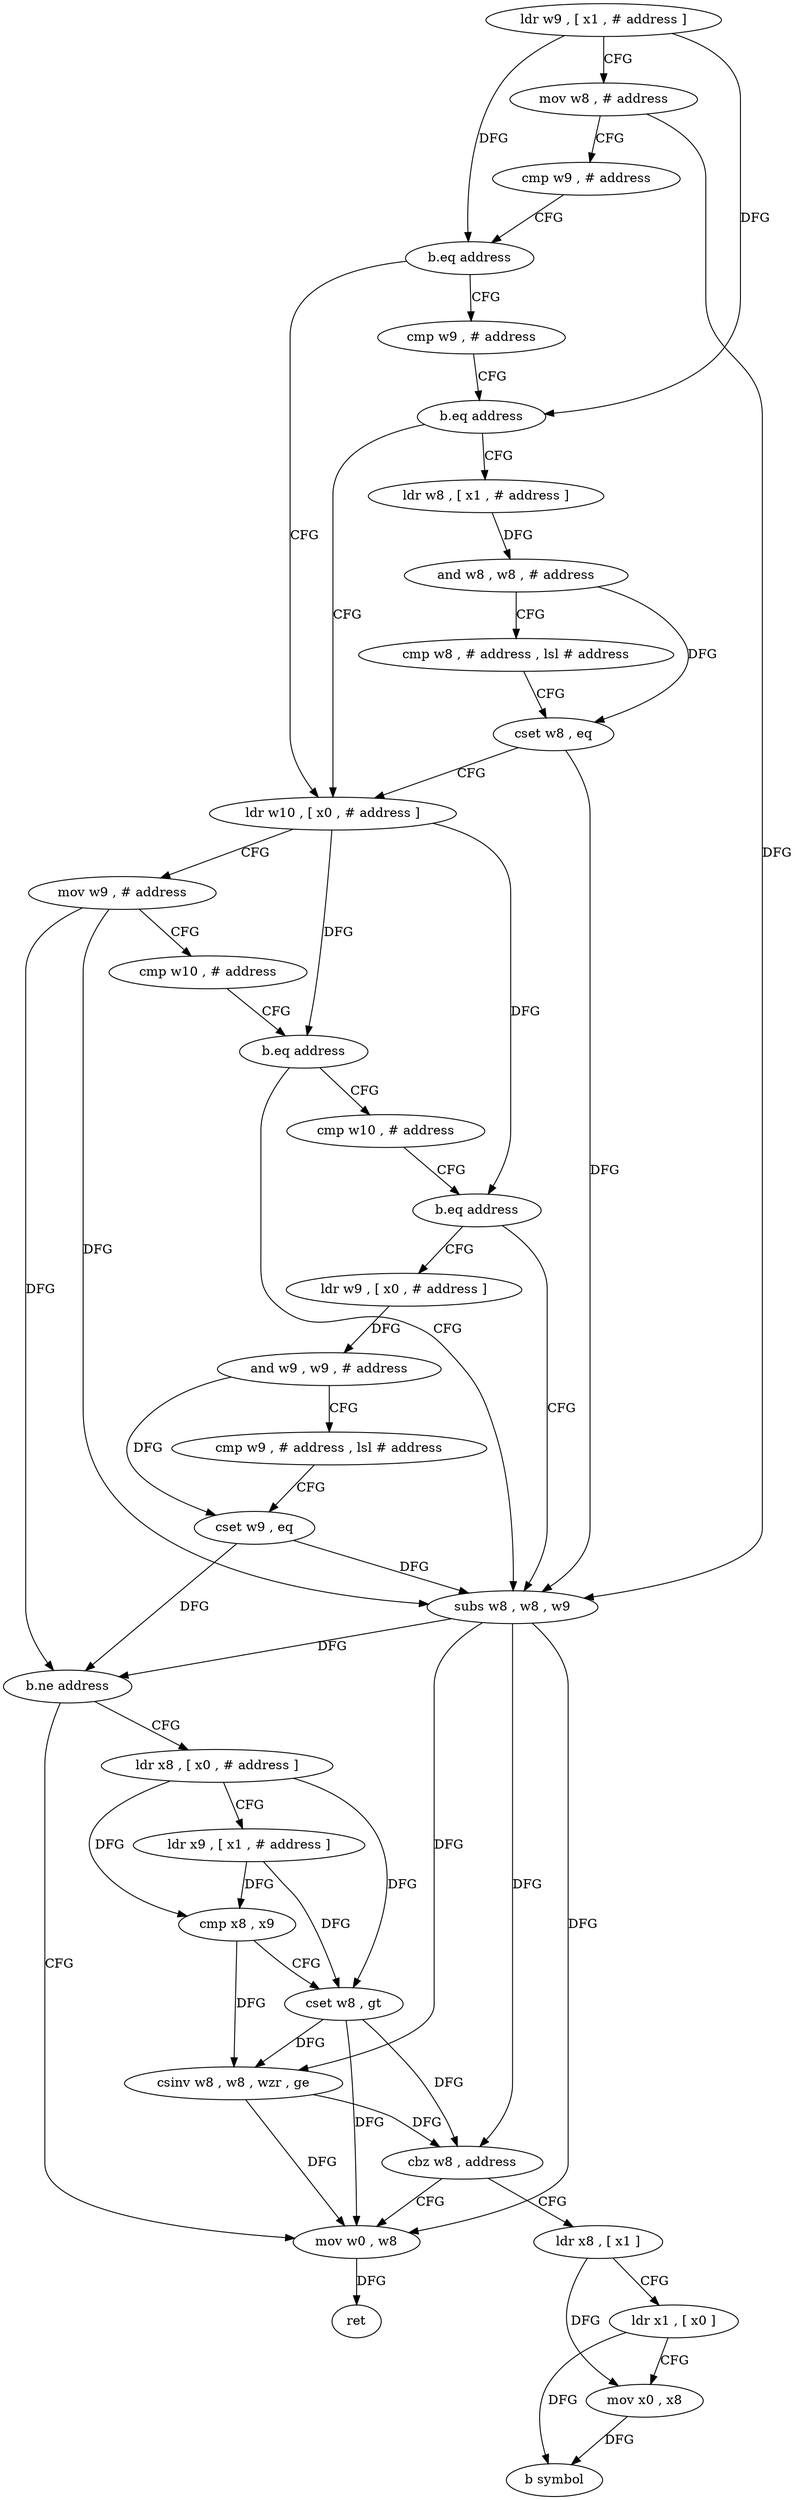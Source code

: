 digraph "func" {
"4234964" [label = "ldr w9 , [ x1 , # address ]" ]
"4234968" [label = "mov w8 , # address" ]
"4234972" [label = "cmp w9 , # address" ]
"4234976" [label = "b.eq address" ]
"4235004" [label = "ldr w10 , [ x0 , # address ]" ]
"4234980" [label = "cmp w9 , # address" ]
"4235008" [label = "mov w9 , # address" ]
"4235012" [label = "cmp w10 , # address" ]
"4235016" [label = "b.eq address" ]
"4235044" [label = "subs w8 , w8 , w9" ]
"4235020" [label = "cmp w10 , # address" ]
"4234984" [label = "b.eq address" ]
"4234988" [label = "ldr w8 , [ x1 , # address ]" ]
"4235048" [label = "b.ne address" ]
"4235076" [label = "mov w0 , w8" ]
"4235052" [label = "ldr x8 , [ x0 , # address ]" ]
"4235024" [label = "b.eq address" ]
"4235028" [label = "ldr w9 , [ x0 , # address ]" ]
"4234992" [label = "and w8 , w8 , # address" ]
"4234996" [label = "cmp w8 , # address , lsl # address" ]
"4235000" [label = "cset w8 , eq" ]
"4235080" [label = "ret" ]
"4235056" [label = "ldr x9 , [ x1 , # address ]" ]
"4235060" [label = "cmp x8 , x9" ]
"4235064" [label = "cset w8 , gt" ]
"4235068" [label = "csinv w8 , w8 , wzr , ge" ]
"4235072" [label = "cbz w8 , address" ]
"4235084" [label = "ldr x8 , [ x1 ]" ]
"4235032" [label = "and w9 , w9 , # address" ]
"4235036" [label = "cmp w9 , # address , lsl # address" ]
"4235040" [label = "cset w9 , eq" ]
"4235088" [label = "ldr x1 , [ x0 ]" ]
"4235092" [label = "mov x0 , x8" ]
"4235096" [label = "b symbol" ]
"4234964" -> "4234968" [ label = "CFG" ]
"4234964" -> "4234976" [ label = "DFG" ]
"4234964" -> "4234984" [ label = "DFG" ]
"4234968" -> "4234972" [ label = "CFG" ]
"4234968" -> "4235044" [ label = "DFG" ]
"4234972" -> "4234976" [ label = "CFG" ]
"4234976" -> "4235004" [ label = "CFG" ]
"4234976" -> "4234980" [ label = "CFG" ]
"4235004" -> "4235008" [ label = "CFG" ]
"4235004" -> "4235016" [ label = "DFG" ]
"4235004" -> "4235024" [ label = "DFG" ]
"4234980" -> "4234984" [ label = "CFG" ]
"4235008" -> "4235012" [ label = "CFG" ]
"4235008" -> "4235044" [ label = "DFG" ]
"4235008" -> "4235048" [ label = "DFG" ]
"4235012" -> "4235016" [ label = "CFG" ]
"4235016" -> "4235044" [ label = "CFG" ]
"4235016" -> "4235020" [ label = "CFG" ]
"4235044" -> "4235048" [ label = "DFG" ]
"4235044" -> "4235076" [ label = "DFG" ]
"4235044" -> "4235068" [ label = "DFG" ]
"4235044" -> "4235072" [ label = "DFG" ]
"4235020" -> "4235024" [ label = "CFG" ]
"4234984" -> "4235004" [ label = "CFG" ]
"4234984" -> "4234988" [ label = "CFG" ]
"4234988" -> "4234992" [ label = "DFG" ]
"4235048" -> "4235076" [ label = "CFG" ]
"4235048" -> "4235052" [ label = "CFG" ]
"4235076" -> "4235080" [ label = "DFG" ]
"4235052" -> "4235056" [ label = "CFG" ]
"4235052" -> "4235060" [ label = "DFG" ]
"4235052" -> "4235064" [ label = "DFG" ]
"4235024" -> "4235044" [ label = "CFG" ]
"4235024" -> "4235028" [ label = "CFG" ]
"4235028" -> "4235032" [ label = "DFG" ]
"4234992" -> "4234996" [ label = "CFG" ]
"4234992" -> "4235000" [ label = "DFG" ]
"4234996" -> "4235000" [ label = "CFG" ]
"4235000" -> "4235004" [ label = "CFG" ]
"4235000" -> "4235044" [ label = "DFG" ]
"4235056" -> "4235060" [ label = "DFG" ]
"4235056" -> "4235064" [ label = "DFG" ]
"4235060" -> "4235064" [ label = "CFG" ]
"4235060" -> "4235068" [ label = "DFG" ]
"4235064" -> "4235068" [ label = "DFG" ]
"4235064" -> "4235076" [ label = "DFG" ]
"4235064" -> "4235072" [ label = "DFG" ]
"4235068" -> "4235072" [ label = "DFG" ]
"4235068" -> "4235076" [ label = "DFG" ]
"4235072" -> "4235084" [ label = "CFG" ]
"4235072" -> "4235076" [ label = "CFG" ]
"4235084" -> "4235088" [ label = "CFG" ]
"4235084" -> "4235092" [ label = "DFG" ]
"4235032" -> "4235036" [ label = "CFG" ]
"4235032" -> "4235040" [ label = "DFG" ]
"4235036" -> "4235040" [ label = "CFG" ]
"4235040" -> "4235044" [ label = "DFG" ]
"4235040" -> "4235048" [ label = "DFG" ]
"4235088" -> "4235092" [ label = "CFG" ]
"4235088" -> "4235096" [ label = "DFG" ]
"4235092" -> "4235096" [ label = "DFG" ]
}

